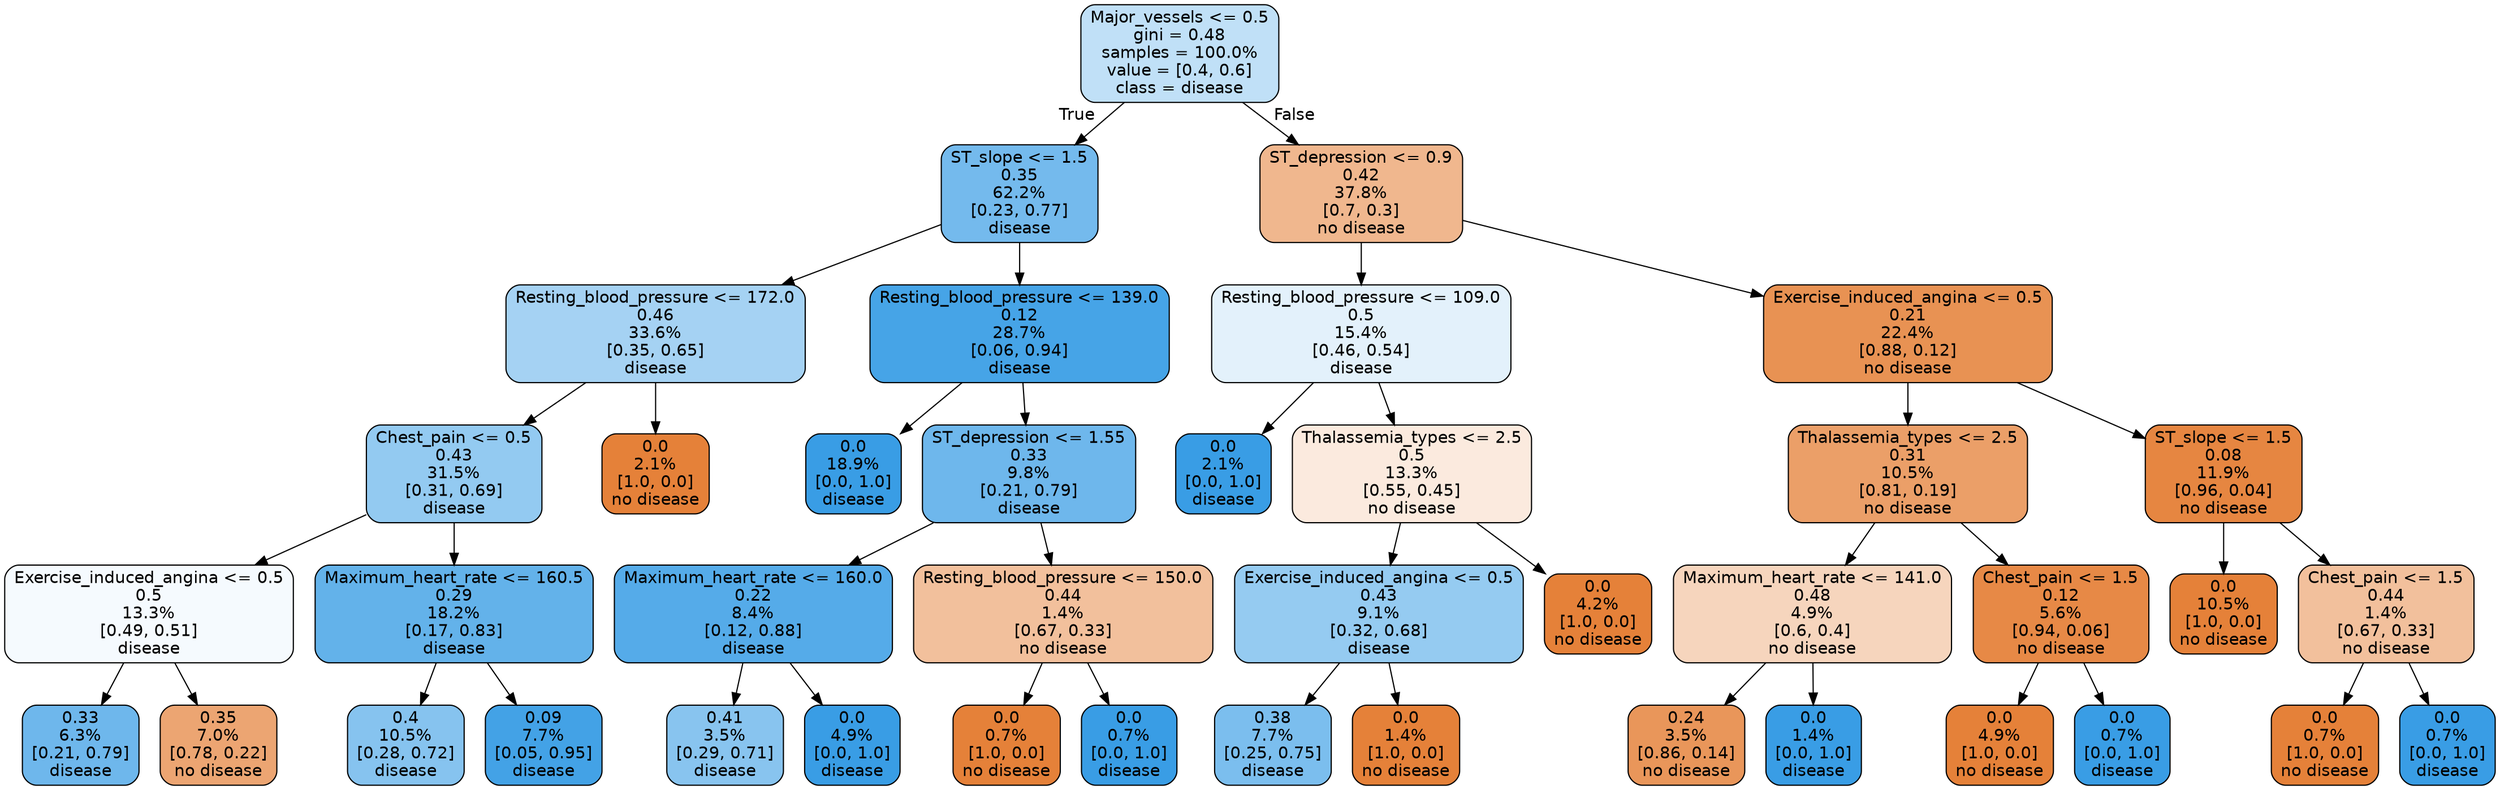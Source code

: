digraph Tree {
node [shape=box, style="filled, rounded", color="black", fontname=helvetica] ;
edge [fontname=helvetica] ;
0 [label="Major_vessels <= 0.5\ngini = 0.48\nsamples = 100.0%\nvalue = [0.4, 0.6]\nclass = disease", fillcolor="#c0e0f7"] ;
1 [label="ST_slope <= 1.5\n0.35\n62.2%\n[0.23, 0.77]\ndisease", fillcolor="#74baed"] ;
0 -> 1 [labeldistance=2.5, labelangle=45, headlabel="True"] ;
2 [label="Resting_blood_pressure <= 172.0\n0.46\n33.6%\n[0.35, 0.65]\ndisease", fillcolor="#a5d2f3"] ;
1 -> 2 ;
3 [label="Chest_pain <= 0.5\n0.43\n31.5%\n[0.31, 0.69]\ndisease", fillcolor="#93caf1"] ;
2 -> 3 ;
4 [label="Exercise_induced_angina <= 0.5\n0.5\n13.3%\n[0.49, 0.51]\ndisease", fillcolor="#f5fafe"] ;
3 -> 4 ;
5 [label="0.33\n6.3%\n[0.21, 0.79]\ndisease", fillcolor="#6eb7ec"] ;
4 -> 5 ;
6 [label="0.35\n7.0%\n[0.78, 0.22]\nno disease", fillcolor="#eca572"] ;
4 -> 6 ;
7 [label="Maximum_heart_rate <= 160.5\n0.29\n18.2%\n[0.17, 0.83]\ndisease", fillcolor="#63b2ea"] ;
3 -> 7 ;
8 [label="0.4\n10.5%\n[0.28, 0.72]\ndisease", fillcolor="#86c3ef"] ;
7 -> 8 ;
9 [label="0.09\n7.7%\n[0.05, 0.95]\ndisease", fillcolor="#43a2e6"] ;
7 -> 9 ;
10 [label="0.0\n2.1%\n[1.0, 0.0]\nno disease", fillcolor="#e58139"] ;
2 -> 10 ;
11 [label="Resting_blood_pressure <= 139.0\n0.12\n28.7%\n[0.06, 0.94]\ndisease", fillcolor="#46a4e7"] ;
1 -> 11 ;
12 [label="0.0\n18.9%\n[0.0, 1.0]\ndisease", fillcolor="#399de5"] ;
11 -> 12 ;
13 [label="ST_depression <= 1.55\n0.33\n9.8%\n[0.21, 0.79]\ndisease", fillcolor="#6eb7ec"] ;
11 -> 13 ;
14 [label="Maximum_heart_rate <= 160.0\n0.22\n8.4%\n[0.12, 0.88]\ndisease", fillcolor="#55abe9"] ;
13 -> 14 ;
15 [label="0.41\n3.5%\n[0.29, 0.71]\ndisease", fillcolor="#88c4ef"] ;
14 -> 15 ;
16 [label="0.0\n4.9%\n[0.0, 1.0]\ndisease", fillcolor="#399de5"] ;
14 -> 16 ;
17 [label="Resting_blood_pressure <= 150.0\n0.44\n1.4%\n[0.67, 0.33]\nno disease", fillcolor="#f2c09c"] ;
13 -> 17 ;
18 [label="0.0\n0.7%\n[1.0, 0.0]\nno disease", fillcolor="#e58139"] ;
17 -> 18 ;
19 [label="0.0\n0.7%\n[0.0, 1.0]\ndisease", fillcolor="#399de5"] ;
17 -> 19 ;
20 [label="ST_depression <= 0.9\n0.42\n37.8%\n[0.7, 0.3]\nno disease", fillcolor="#f0b78e"] ;
0 -> 20 [labeldistance=2.5, labelangle=-45, headlabel="False"] ;
21 [label="Resting_blood_pressure <= 109.0\n0.5\n15.4%\n[0.46, 0.54]\ndisease", fillcolor="#e3f1fb"] ;
20 -> 21 ;
22 [label="0.0\n2.1%\n[0.0, 1.0]\ndisease", fillcolor="#399de5"] ;
21 -> 22 ;
23 [label="Thalassemia_types <= 2.5\n0.5\n13.3%\n[0.55, 0.45]\nno disease", fillcolor="#fbeade"] ;
21 -> 23 ;
24 [label="Exercise_induced_angina <= 0.5\n0.43\n9.1%\n[0.32, 0.68]\ndisease", fillcolor="#95cbf1"] ;
23 -> 24 ;
25 [label="0.38\n7.7%\n[0.25, 0.75]\ndisease", fillcolor="#7bbeee"] ;
24 -> 25 ;
26 [label="0.0\n1.4%\n[1.0, 0.0]\nno disease", fillcolor="#e58139"] ;
24 -> 26 ;
27 [label="0.0\n4.2%\n[1.0, 0.0]\nno disease", fillcolor="#e58139"] ;
23 -> 27 ;
28 [label="Exercise_induced_angina <= 0.5\n0.21\n22.4%\n[0.88, 0.12]\nno disease", fillcolor="#e89253"] ;
20 -> 28 ;
29 [label="Thalassemia_types <= 2.5\n0.31\n10.5%\n[0.81, 0.19]\nno disease", fillcolor="#eb9f68"] ;
28 -> 29 ;
30 [label="Maximum_heart_rate <= 141.0\n0.48\n4.9%\n[0.6, 0.4]\nno disease", fillcolor="#f6d5bd"] ;
29 -> 30 ;
31 [label="0.24\n3.5%\n[0.86, 0.14]\nno disease", fillcolor="#e9965a"] ;
30 -> 31 ;
32 [label="0.0\n1.4%\n[0.0, 1.0]\ndisease", fillcolor="#399de5"] ;
30 -> 32 ;
33 [label="Chest_pain <= 1.5\n0.12\n5.6%\n[0.94, 0.06]\nno disease", fillcolor="#e78946"] ;
29 -> 33 ;
34 [label="0.0\n4.9%\n[1.0, 0.0]\nno disease", fillcolor="#e58139"] ;
33 -> 34 ;
35 [label="0.0\n0.7%\n[0.0, 1.0]\ndisease", fillcolor="#399de5"] ;
33 -> 35 ;
36 [label="ST_slope <= 1.5\n0.08\n11.9%\n[0.96, 0.04]\nno disease", fillcolor="#e68641"] ;
28 -> 36 ;
37 [label="0.0\n10.5%\n[1.0, 0.0]\nno disease", fillcolor="#e58139"] ;
36 -> 37 ;
38 [label="Chest_pain <= 1.5\n0.44\n1.4%\n[0.67, 0.33]\nno disease", fillcolor="#f2c09c"] ;
36 -> 38 ;
39 [label="0.0\n0.7%\n[1.0, 0.0]\nno disease", fillcolor="#e58139"] ;
38 -> 39 ;
40 [label="0.0\n0.7%\n[0.0, 1.0]\ndisease", fillcolor="#399de5"] ;
38 -> 40 ;
}